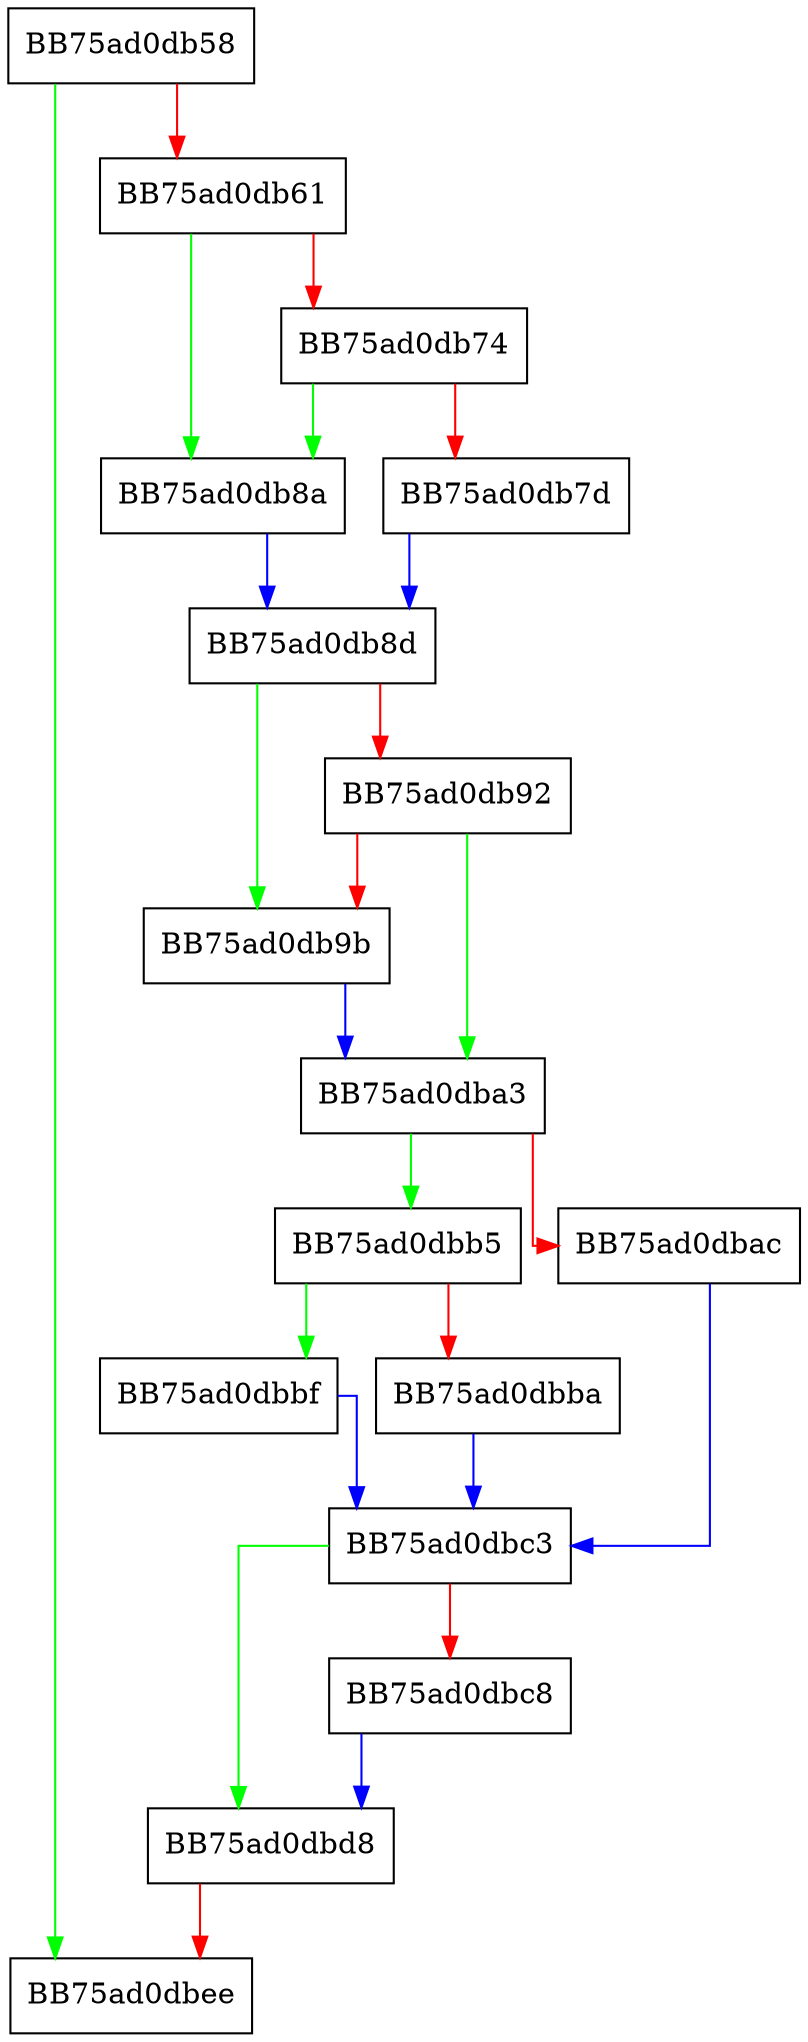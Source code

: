 digraph remove {
  node [shape="box"];
  graph [splines=ortho];
  BB75ad0db58 -> BB75ad0dbee [color="green"];
  BB75ad0db58 -> BB75ad0db61 [color="red"];
  BB75ad0db61 -> BB75ad0db8a [color="green"];
  BB75ad0db61 -> BB75ad0db74 [color="red"];
  BB75ad0db74 -> BB75ad0db8a [color="green"];
  BB75ad0db74 -> BB75ad0db7d [color="red"];
  BB75ad0db7d -> BB75ad0db8d [color="blue"];
  BB75ad0db8a -> BB75ad0db8d [color="blue"];
  BB75ad0db8d -> BB75ad0db9b [color="green"];
  BB75ad0db8d -> BB75ad0db92 [color="red"];
  BB75ad0db92 -> BB75ad0dba3 [color="green"];
  BB75ad0db92 -> BB75ad0db9b [color="red"];
  BB75ad0db9b -> BB75ad0dba3 [color="blue"];
  BB75ad0dba3 -> BB75ad0dbb5 [color="green"];
  BB75ad0dba3 -> BB75ad0dbac [color="red"];
  BB75ad0dbac -> BB75ad0dbc3 [color="blue"];
  BB75ad0dbb5 -> BB75ad0dbbf [color="green"];
  BB75ad0dbb5 -> BB75ad0dbba [color="red"];
  BB75ad0dbba -> BB75ad0dbc3 [color="blue"];
  BB75ad0dbbf -> BB75ad0dbc3 [color="blue"];
  BB75ad0dbc3 -> BB75ad0dbd8 [color="green"];
  BB75ad0dbc3 -> BB75ad0dbc8 [color="red"];
  BB75ad0dbc8 -> BB75ad0dbd8 [color="blue"];
  BB75ad0dbd8 -> BB75ad0dbee [color="red"];
}